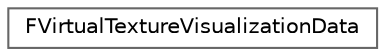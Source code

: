 digraph "Graphical Class Hierarchy"
{
 // INTERACTIVE_SVG=YES
 // LATEX_PDF_SIZE
  bgcolor="transparent";
  edge [fontname=Helvetica,fontsize=10,labelfontname=Helvetica,labelfontsize=10];
  node [fontname=Helvetica,fontsize=10,shape=box,height=0.2,width=0.4];
  rankdir="LR";
  Node0 [id="Node000000",label="FVirtualTextureVisualizationData",height=0.2,width=0.4,color="grey40", fillcolor="white", style="filled",URL="$d6/d23/classFVirtualTextureVisualizationData.html",tooltip="Manager for virtual texture visualization modes."];
}
